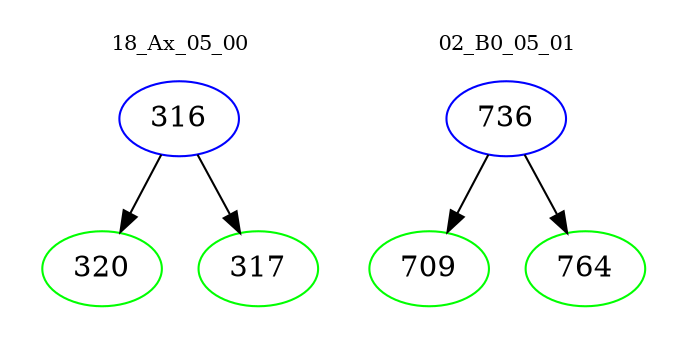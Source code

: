 digraph{
subgraph cluster_0 {
color = white
label = "18_Ax_05_00";
fontsize=10;
T0_316 [label="316", color="blue"]
T0_316 -> T0_320 [color="black"]
T0_320 [label="320", color="green"]
T0_316 -> T0_317 [color="black"]
T0_317 [label="317", color="green"]
}
subgraph cluster_1 {
color = white
label = "02_B0_05_01";
fontsize=10;
T1_736 [label="736", color="blue"]
T1_736 -> T1_709 [color="black"]
T1_709 [label="709", color="green"]
T1_736 -> T1_764 [color="black"]
T1_764 [label="764", color="green"]
}
}
